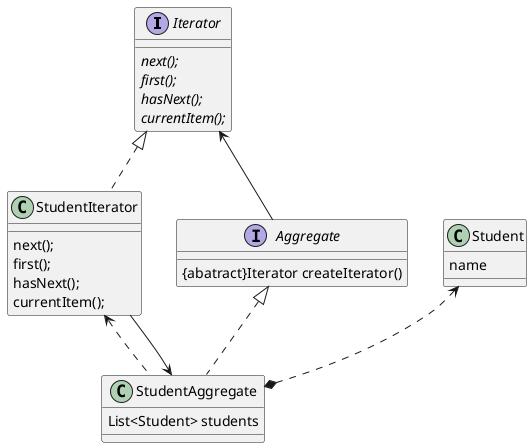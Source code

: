 @startuml
interface Iterator{
{abstract}next();
{abstract}first();
{abstract}hasNext();
{abstract}currentItem();
}
Iterator <|.. StudentIterator
StudentIterator <.. StudentAggregate
class StudentIterator{
next();
first();
hasNext();
currentItem();
}

Iterator <-- Aggregate
interface Aggregate{
{abatract}Iterator createIterator()
}
Aggregate <|.. StudentAggregate
StudentAggregate <-- StudentIterator
class StudentAggregate{
List<Student> students
}
Student <..* StudentAggregate
class Student{
name
}
@enduml